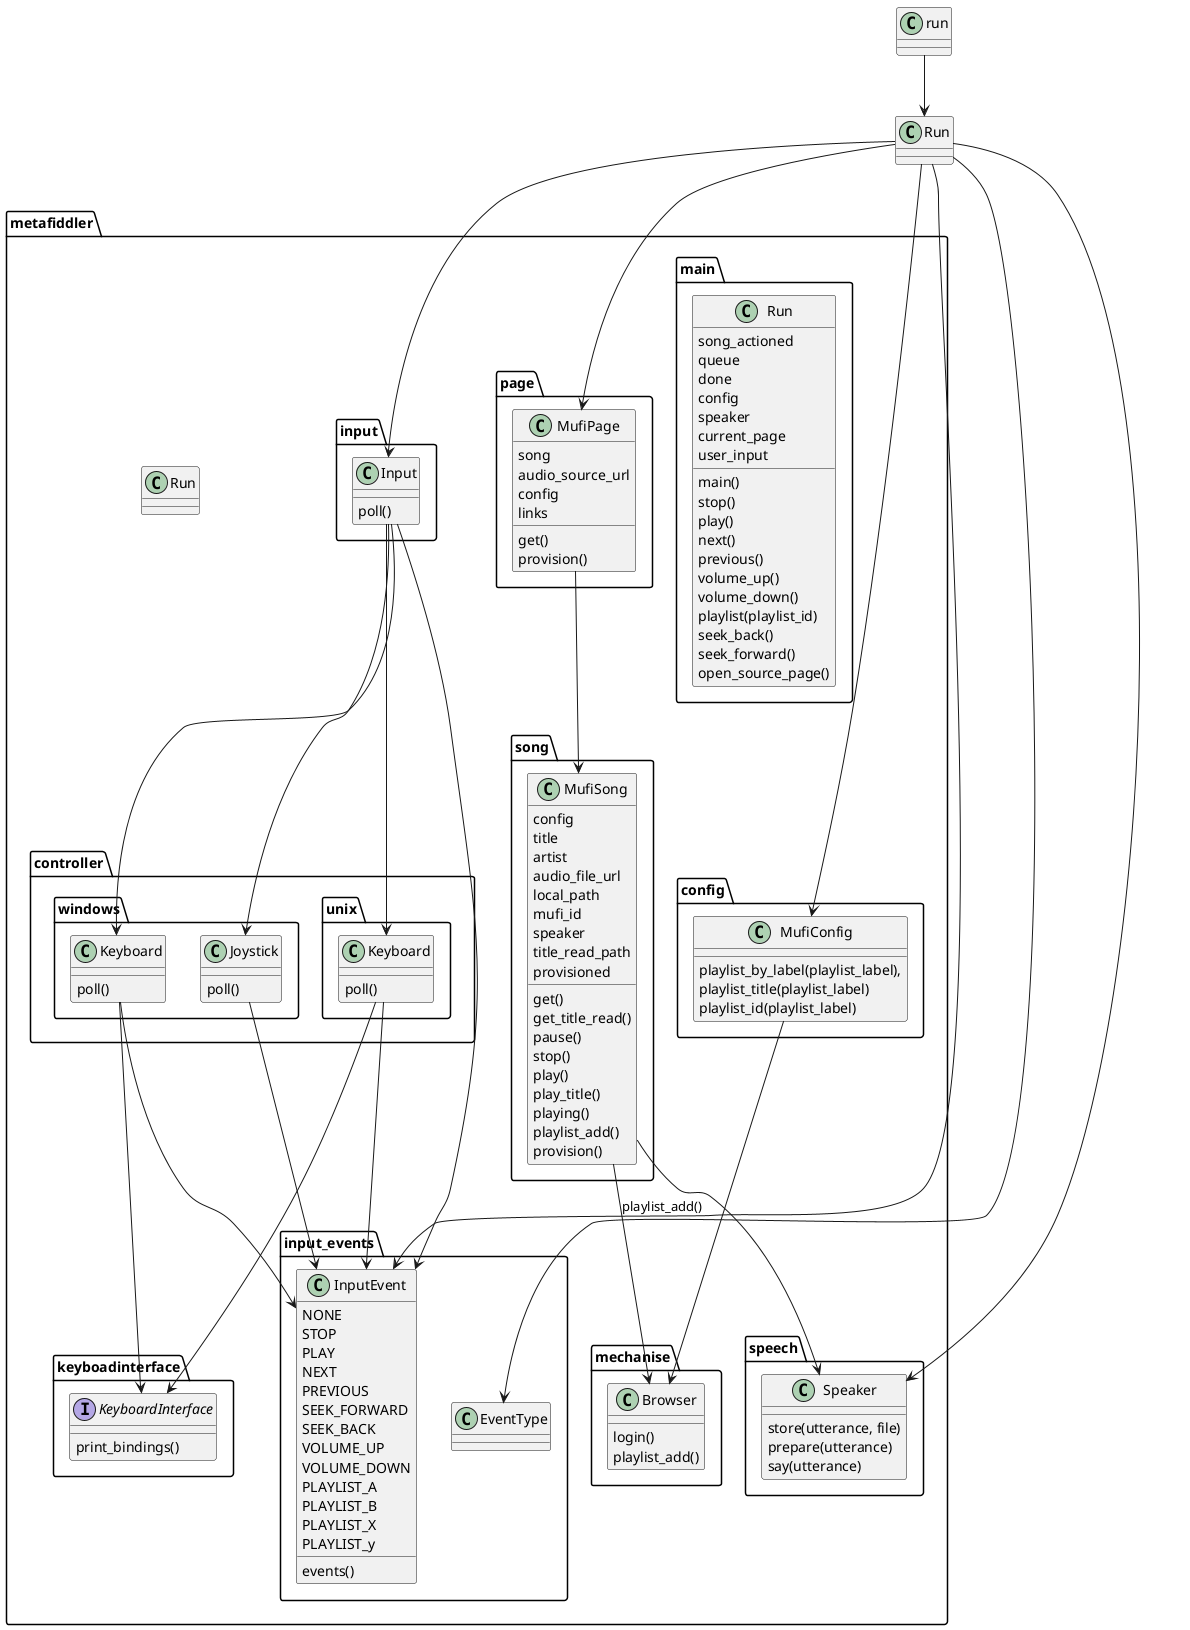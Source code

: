 @startuml

package metafiddler {

  package main {
    class Run {
      song_actioned
      queue
      done
      config
      speaker
      current_page
      user_input
      main()
      stop()
      play()
      next()
      previous()
      volume_up()
      volume_down()
      playlist(playlist_id)
      seek_back()
      seek_forward()
      open_source_page()
  } 
}

  package keyboadinterface {
    interface KeyboardInterface {
      print_bindings()
    }
  }

  package config {
    class MufiConfig {
      playlist_by_label(playlist_label),
      playlist_title(playlist_label)
      playlist_id(playlist_label)
    }
  }
  package input {
    Input : poll()  
  }

  package input_events {
    class EventType
    class InputEvent {
      NONE
      STOP
      PLAY
      NEXT
      PREVIOUS
      SEEK_FORWARD  
      SEEK_BACK
      VOLUME_UP
      VOLUME_DOWN
      PLAYLIST_A
      PLAYLIST_B
      PLAYLIST_X
      PLAYLIST_y
      events()
    }
  }
  class Run
  package mechanise {
    class Browser {
      login()
      playlist_add()
    }
  }
  package page {
    class MufiPage {
        song
        audio_source_url
        config
        links
        get()
        provision()
    }
  }
 package song {
    class MufiSong {
      config
      title
      artist
      audio_file_url
      local_path
      mufi_id
      speaker
      title_read_path
      provisioned
      get()
      get_title_read()
      pause()
      stop()
      play()
      play_title()
      playing()
      playlist_add()
      provision()
    }
    MufiSong --> Browser : playlist_add()
   }
  
  package speech {
    class Speaker {
      store(utterance, file)
      prepare(utterance)
      say(utterance)
    }
  }

  package controller {
    package windows {
      class Keyboard {
        poll()
      }
      
      Keyboard --> KeyboardInterface
      class Joystick {
        poll()
      }
    }   
    package unix {
      class "Keyboard" as kbdunix {
        poll()
      }
      kbdunix -> KeyboardInterface 
      
    }   

  }
}

run --> Run 
  MufiConfig --> Browser

Run --> MufiPage
Run --> Speaker
Run --> InputEvent
Run --> EventType
Run --> MufiConfig 
Run --> Input

Input --> InputEvent
Input --> Keyboard
Input --> Joystick
Input --> kbdunix

Keyboard-->InputEvent
Joystick-->InputEvent
kbdunix-->InputEvent

MufiPage --> MufiSong
MufiSong --> Speaker

@enduml
